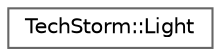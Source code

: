 digraph "Graphical Class Hierarchy"
{
 // LATEX_PDF_SIZE
  bgcolor="transparent";
  edge [fontname=Helvetica,fontsize=10,labelfontname=Helvetica,labelfontsize=10];
  node [fontname=Helvetica,fontsize=10,shape=box,height=0.2,width=0.4];
  rankdir="LR";
  Node0 [id="Node000000",label="TechStorm::Light",height=0.2,width=0.4,color="grey40", fillcolor="white", style="filled",URL="$class_tech_storm_1_1_light.html",tooltip=" "];
}
